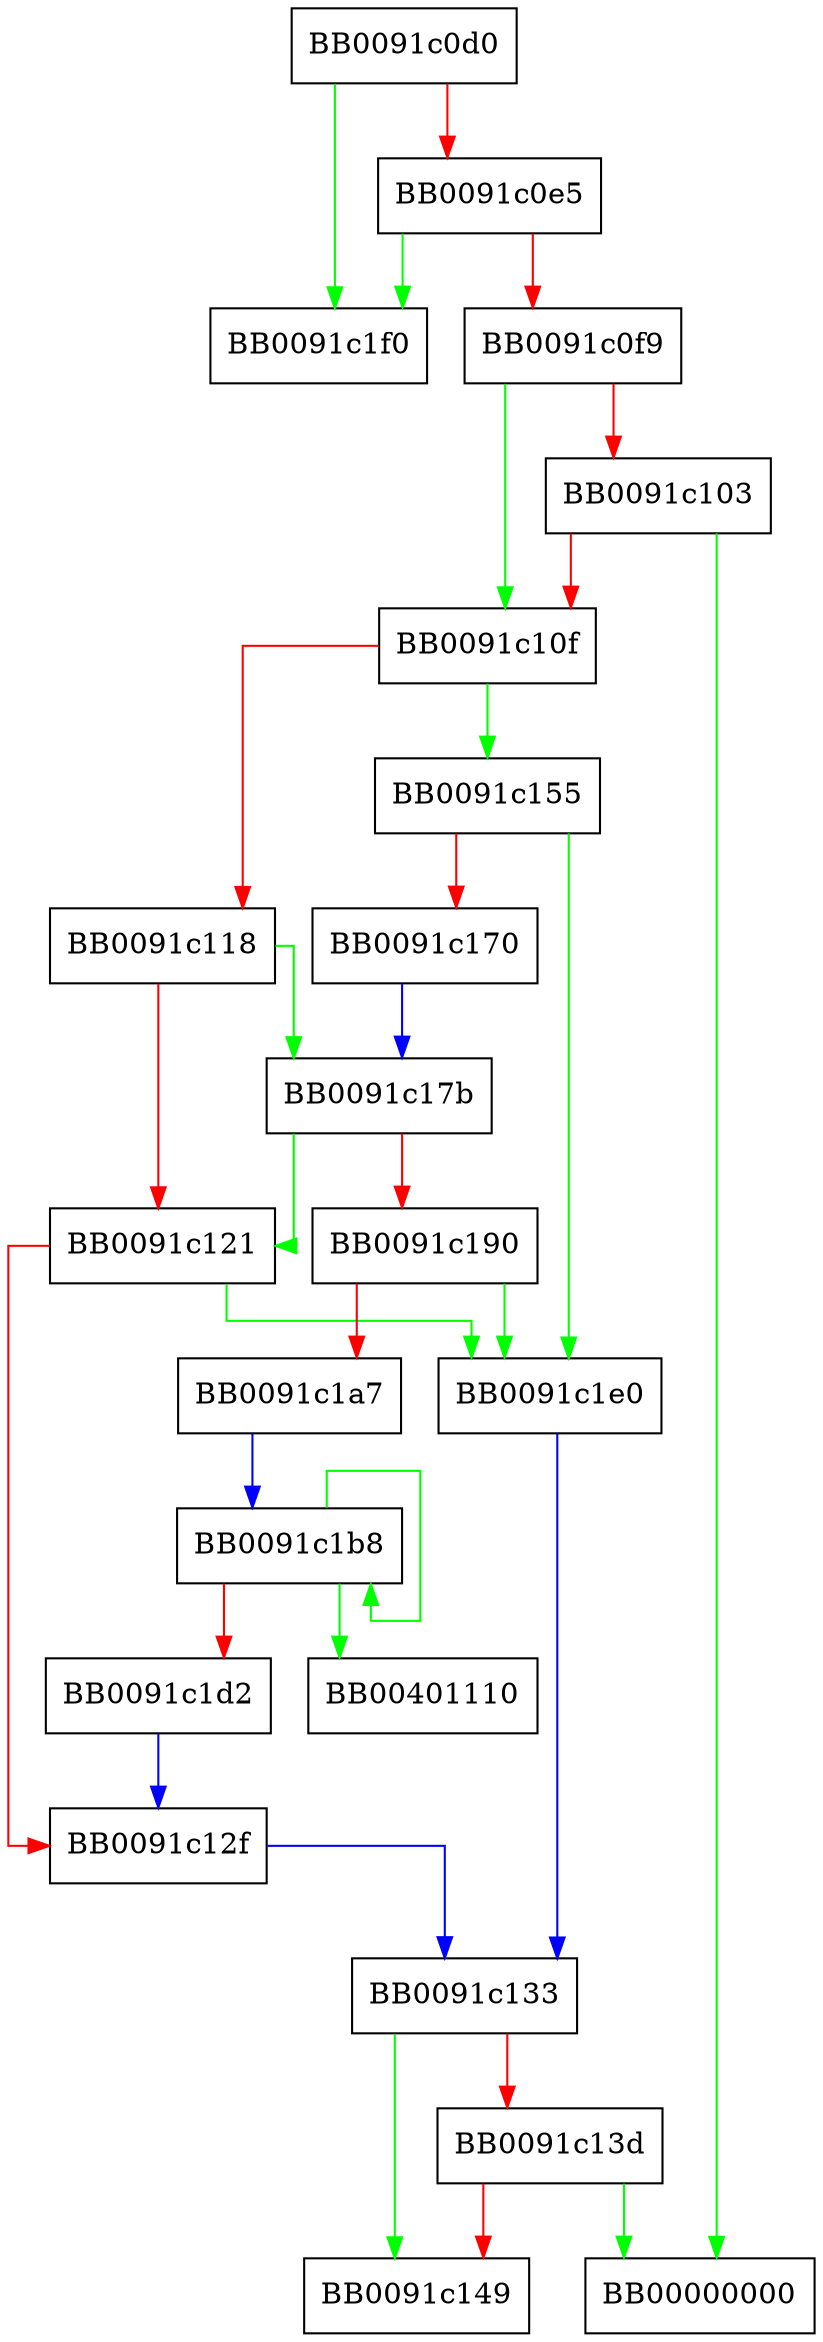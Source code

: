 digraph _nl_get_walt_digit {
  node [shape="box"];
  graph [splines=ortho];
  BB0091c0d0 -> BB0091c1f0 [color="green"];
  BB0091c0d0 -> BB0091c0e5 [color="red"];
  BB0091c0e5 -> BB0091c1f0 [color="green"];
  BB0091c0e5 -> BB0091c0f9 [color="red"];
  BB0091c0f9 -> BB0091c10f [color="green"];
  BB0091c0f9 -> BB0091c103 [color="red"];
  BB0091c103 -> BB00000000 [color="green"];
  BB0091c103 -> BB0091c10f [color="red"];
  BB0091c10f -> BB0091c155 [color="green"];
  BB0091c10f -> BB0091c118 [color="red"];
  BB0091c118 -> BB0091c17b [color="green"];
  BB0091c118 -> BB0091c121 [color="red"];
  BB0091c121 -> BB0091c1e0 [color="green"];
  BB0091c121 -> BB0091c12f [color="red"];
  BB0091c12f -> BB0091c133 [color="blue"];
  BB0091c133 -> BB0091c149 [color="green"];
  BB0091c133 -> BB0091c13d [color="red"];
  BB0091c13d -> BB00000000 [color="green"];
  BB0091c13d -> BB0091c149 [color="red"];
  BB0091c155 -> BB0091c1e0 [color="green"];
  BB0091c155 -> BB0091c170 [color="red"];
  BB0091c170 -> BB0091c17b [color="blue"];
  BB0091c17b -> BB0091c121 [color="green"];
  BB0091c17b -> BB0091c190 [color="red"];
  BB0091c190 -> BB0091c1e0 [color="green"];
  BB0091c190 -> BB0091c1a7 [color="red"];
  BB0091c1a7 -> BB0091c1b8 [color="blue"];
  BB0091c1b8 -> BB00401110 [color="green"];
  BB0091c1b8 -> BB0091c1b8 [color="green"];
  BB0091c1b8 -> BB0091c1d2 [color="red"];
  BB0091c1d2 -> BB0091c12f [color="blue"];
  BB0091c1e0 -> BB0091c133 [color="blue"];
}